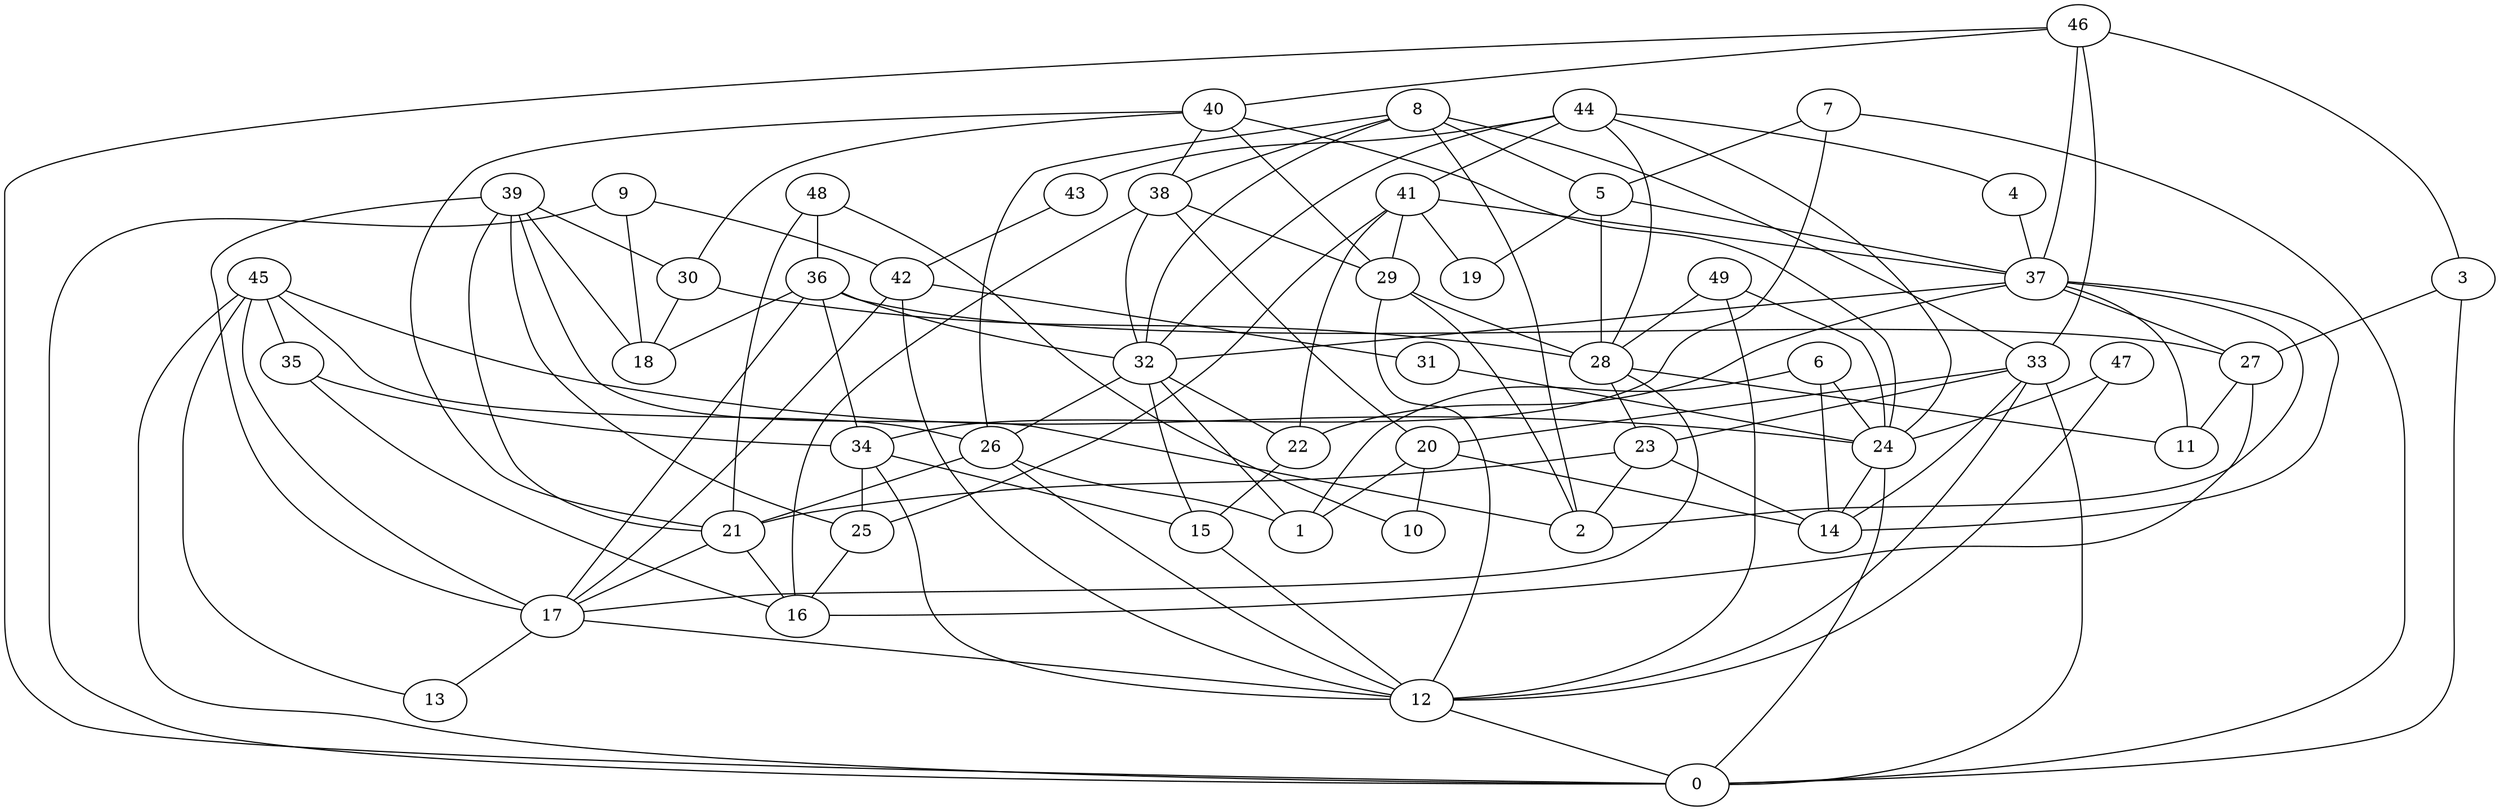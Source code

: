digraph GG_graph {

subgraph G_graph {
edge [color = black]
"4" -> "37" [dir = none]
"9" -> "42" [dir = none]
"8" -> "26" [dir = none]
"8" -> "5" [dir = none]
"43" -> "42" [dir = none]
"29" -> "12" [dir = none]
"5" -> "19" [dir = none]
"5" -> "28" [dir = none]
"38" -> "32" [dir = none]
"7" -> "34" [dir = none]
"44" -> "24" [dir = none]
"42" -> "31" [dir = none]
"42" -> "12" [dir = none]
"49" -> "28" [dir = none]
"39" -> "25" [dir = none]
"39" -> "30" [dir = none]
"39" -> "2" [dir = none]
"20" -> "1" [dir = none]
"37" -> "32" [dir = none]
"37" -> "27" [dir = none]
"37" -> "2" [dir = none]
"48" -> "10" [dir = none]
"48" -> "21" [dir = none]
"41" -> "37" [dir = none]
"28" -> "23" [dir = none]
"46" -> "3" [dir = none]
"46" -> "33" [dir = none]
"21" -> "17" [dir = none]
"23" -> "14" [dir = none]
"23" -> "21" [dir = none]
"23" -> "2" [dir = none]
"33" -> "12" [dir = none]
"33" -> "20" [dir = none]
"33" -> "23" [dir = none]
"32" -> "22" [dir = none]
"32" -> "15" [dir = none]
"25" -> "16" [dir = none]
"36" -> "18" [dir = none]
"36" -> "17" [dir = none]
"47" -> "12" [dir = none]
"27" -> "11" [dir = none]
"17" -> "13" [dir = none]
"40" -> "21" [dir = none]
"34" -> "15" [dir = none]
"6" -> "24" [dir = none]
"45" -> "0" [dir = none]
"45" -> "24" [dir = none]
"45" -> "35" [dir = none]
"45" -> "13" [dir = none]
"34" -> "12" [dir = none]
"21" -> "16" [dir = none]
"30" -> "18" [dir = none]
"44" -> "28" [dir = none]
"7" -> "0" [dir = none]
"3" -> "0" [dir = none]
"22" -> "15" [dir = none]
"6" -> "1" [dir = none]
"30" -> "28" [dir = none]
"33" -> "0" [dir = none]
"40" -> "30" [dir = none]
"28" -> "11" [dir = none]
"26" -> "1" [dir = none]
"45" -> "17" [dir = none]
"8" -> "32" [dir = none]
"8" -> "38" [dir = none]
"26" -> "21" [dir = none]
"37" -> "14" [dir = none]
"37" -> "22" [dir = none]
"37" -> "11" [dir = none]
"47" -> "24" [dir = none]
"20" -> "14" [dir = none]
"6" -> "14" [dir = none]
"41" -> "29" [dir = none]
"45" -> "26" [dir = none]
"36" -> "27" [dir = none]
"32" -> "1" [dir = none]
"9" -> "18" [dir = none]
"24" -> "0" [dir = none]
"8" -> "33" [dir = none]
"44" -> "41" [dir = none]
"41" -> "22" [dir = none]
"46" -> "37" [dir = none]
"20" -> "10" [dir = none]
"24" -> "14" [dir = none]
"40" -> "38" [dir = none]
"17" -> "12" [dir = none]
"40" -> "24" [dir = none]
"39" -> "21" [dir = none]
"9" -> "0" [dir = none]
"35" -> "34" [dir = none]
"33" -> "14" [dir = none]
"8" -> "2" [dir = none]
"12" -> "0" [dir = none]
"38" -> "29" [dir = none]
"48" -> "36" [dir = none]
"46" -> "0" [dir = none]
"38" -> "20" [dir = none]
"44" -> "32" [dir = none]
"27" -> "16" [dir = none]
"44" -> "4" [dir = none]
"41" -> "25" [dir = none]
"35" -> "16" [dir = none]
"46" -> "40" [dir = none]
"42" -> "17" [dir = none]
"29" -> "2" [dir = none]
"26" -> "12" [dir = none]
"39" -> "17" [dir = none]
"3" -> "27" [dir = none]
"40" -> "29" [dir = none]
"38" -> "16" [dir = none]
"34" -> "25" [dir = none]
"31" -> "24" [dir = none]
"41" -> "19" [dir = none]
"44" -> "43" [dir = none]
"32" -> "26" [dir = none]
"49" -> "12" [dir = none]
"15" -> "12" [dir = none]
"28" -> "17" [dir = none]
"39" -> "18" [dir = none]
"36" -> "34" [dir = none]
"7" -> "5" [dir = none]
"29" -> "28" [dir = none]
"49" -> "24" [dir = none]
"36" -> "32" [dir = none]
"5" -> "37" [dir = none]
}

}
